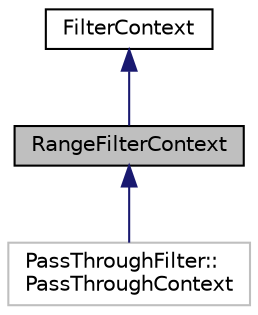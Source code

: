 digraph "RangeFilterContext"
{
  edge [fontname="Helvetica",fontsize="10",labelfontname="Helvetica",labelfontsize="10"];
  node [fontname="Helvetica",fontsize="10",shape=record];
  Node1 [label="RangeFilterContext",height=0.2,width=0.4,color="black", fillcolor="grey75", style="filled" fontcolor="black"];
  Node2 -> Node1 [dir="back",color="midnightblue",fontsize="10",style="solid",fontname="Helvetica"];
  Node2 [label="FilterContext",height=0.2,width=0.4,color="black", fillcolor="white", style="filled",URL="$class_filter_context.xhtml"];
  Node1 -> Node3 [dir="back",color="midnightblue",fontsize="10",style="solid",fontname="Helvetica"];
  Node3 [label="PassThroughFilter::\lPassThroughContext",height=0.2,width=0.4,color="grey75", fillcolor="white", style="filled"];
}
